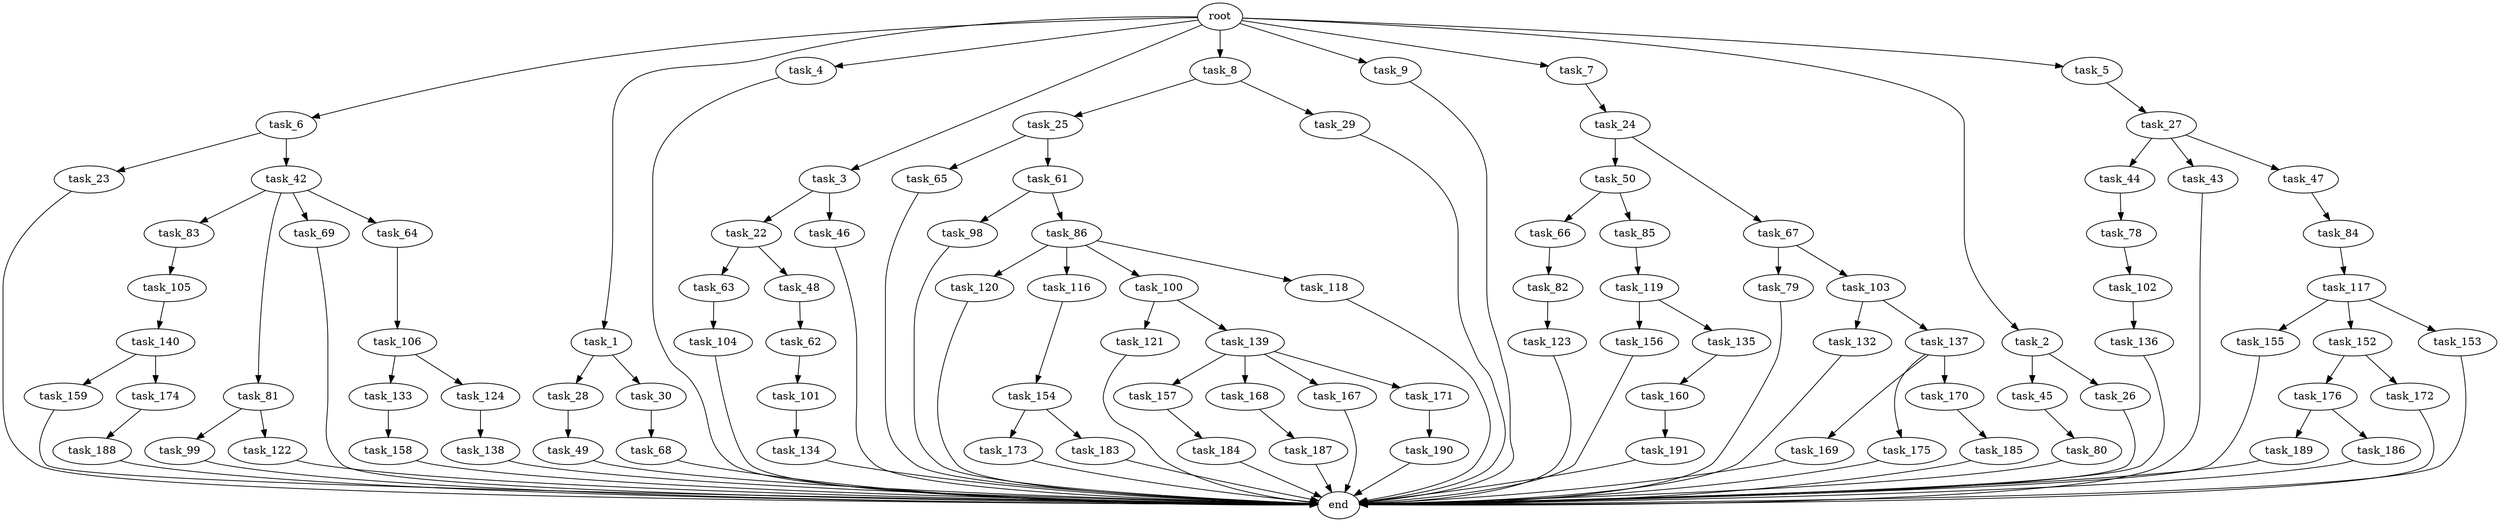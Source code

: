 digraph G {
  task_134 [size="137438953.472000"];
  task_6 [size="1.024000"];
  task_154 [size="309237645.312000"];
  task_169 [size="858993459.200000"];
  task_136 [size="137438953.472000"];
  task_45 [size="695784701.952000"];
  task_187 [size="137438953.472000"];
  task_123 [size="695784701.952000"];
  task_66 [size="77309411.328000"];
  task_1 [size="1.024000"];
  task_82 [size="858993459.200000"];
  task_159 [size="420906795.008000"];
  task_68 [size="137438953.472000"];
  task_119 [size="214748364.800000"];
  task_190 [size="137438953.472000"];
  task_65 [size="858993459.200000"];
  task_83 [size="420906795.008000"];
  root [size="0.000000"];
  task_63 [size="309237645.312000"];
  task_176 [size="34359738.368000"];
  task_4 [size="1.024000"];
  task_3 [size="1.024000"];
  task_98 [size="309237645.312000"];
  task_62 [size="34359738.368000"];
  task_189 [size="137438953.472000"];
  task_84 [size="695784701.952000"];
  task_101 [size="137438953.472000"];
  task_157 [size="549755813.888000"];
  task_8 [size="1.024000"];
  task_120 [size="214748364.800000"];
  task_9 [size="1.024000"];
  task_184 [size="214748364.800000"];
  task_27 [size="34359738.368000"];
  task_116 [size="214748364.800000"];
  task_133 [size="858993459.200000"];
  task_86 [size="309237645.312000"];
  task_80 [size="420906795.008000"];
  task_24 [size="77309411.328000"];
  task_49 [size="858993459.200000"];
  task_23 [size="858993459.200000"];
  task_44 [size="858993459.200000"];
  task_172 [size="34359738.368000"];
  task_168 [size="549755813.888000"];
  task_167 [size="549755813.888000"];
  task_100 [size="214748364.800000"];
  task_7 [size="1.024000"];
  task_188 [size="858993459.200000"];
  task_99 [size="214748364.800000"];
  task_25 [size="137438953.472000"];
  task_132 [size="420906795.008000"];
  task_155 [size="214748364.800000"];
  task_186 [size="137438953.472000"];
  task_28 [size="549755813.888000"];
  task_22 [size="34359738.368000"];
  task_137 [size="420906795.008000"];
  task_121 [size="34359738.368000"];
  task_175 [size="858993459.200000"];
  task_79 [size="858993459.200000"];
  task_2 [size="1.024000"];
  task_106 [size="77309411.328000"];
  task_105 [size="858993459.200000"];
  task_61 [size="858993459.200000"];
  task_118 [size="214748364.800000"];
  task_152 [size="214748364.800000"];
  task_42 [size="858993459.200000"];
  task_81 [size="420906795.008000"];
  task_50 [size="214748364.800000"];
  task_122 [size="214748364.800000"];
  task_43 [size="858993459.200000"];
  task_104 [size="420906795.008000"];
  task_158 [size="137438953.472000"];
  task_160 [size="77309411.328000"];
  task_174 [size="420906795.008000"];
  task_103 [size="858993459.200000"];
  task_78 [size="695784701.952000"];
  task_46 [size="34359738.368000"];
  task_26 [size="695784701.952000"];
  task_30 [size="549755813.888000"];
  task_156 [size="137438953.472000"];
  task_67 [size="214748364.800000"];
  task_48 [size="309237645.312000"];
  task_173 [size="137438953.472000"];
  task_135 [size="137438953.472000"];
  task_191 [size="34359738.368000"];
  task_85 [size="77309411.328000"];
  task_185 [size="137438953.472000"];
  task_29 [size="137438953.472000"];
  task_102 [size="309237645.312000"];
  task_183 [size="137438953.472000"];
  task_153 [size="214748364.800000"];
  task_139 [size="34359738.368000"];
  task_117 [size="77309411.328000"];
  task_47 [size="858993459.200000"];
  task_69 [size="420906795.008000"];
  task_140 [size="309237645.312000"];
  end [size="0.000000"];
  task_5 [size="1.024000"];
  task_170 [size="858993459.200000"];
  task_124 [size="858993459.200000"];
  task_138 [size="420906795.008000"];
  task_171 [size="549755813.888000"];
  task_64 [size="420906795.008000"];

  task_134 -> end [size="1.000000"];
  task_6 -> task_42 [size="838860800.000000"];
  task_6 -> task_23 [size="838860800.000000"];
  task_154 -> task_173 [size="134217728.000000"];
  task_154 -> task_183 [size="134217728.000000"];
  task_169 -> end [size="1.000000"];
  task_136 -> end [size="1.000000"];
  task_45 -> task_80 [size="411041792.000000"];
  task_187 -> end [size="1.000000"];
  task_123 -> end [size="1.000000"];
  task_66 -> task_82 [size="838860800.000000"];
  task_1 -> task_30 [size="536870912.000000"];
  task_1 -> task_28 [size="536870912.000000"];
  task_82 -> task_123 [size="679477248.000000"];
  task_159 -> end [size="1.000000"];
  task_68 -> end [size="1.000000"];
  task_119 -> task_156 [size="134217728.000000"];
  task_119 -> task_135 [size="134217728.000000"];
  task_190 -> end [size="1.000000"];
  task_65 -> end [size="1.000000"];
  task_83 -> task_105 [size="838860800.000000"];
  root -> task_2 [size="1.000000"];
  root -> task_6 [size="1.000000"];
  root -> task_7 [size="1.000000"];
  root -> task_4 [size="1.000000"];
  root -> task_3 [size="1.000000"];
  root -> task_5 [size="1.000000"];
  root -> task_1 [size="1.000000"];
  root -> task_8 [size="1.000000"];
  root -> task_9 [size="1.000000"];
  task_63 -> task_104 [size="411041792.000000"];
  task_176 -> task_186 [size="134217728.000000"];
  task_176 -> task_189 [size="134217728.000000"];
  task_4 -> end [size="1.000000"];
  task_3 -> task_22 [size="33554432.000000"];
  task_3 -> task_46 [size="33554432.000000"];
  task_98 -> end [size="1.000000"];
  task_62 -> task_101 [size="134217728.000000"];
  task_189 -> end [size="1.000000"];
  task_84 -> task_117 [size="75497472.000000"];
  task_101 -> task_134 [size="134217728.000000"];
  task_157 -> task_184 [size="209715200.000000"];
  task_8 -> task_29 [size="134217728.000000"];
  task_8 -> task_25 [size="134217728.000000"];
  task_120 -> end [size="1.000000"];
  task_9 -> end [size="1.000000"];
  task_184 -> end [size="1.000000"];
  task_27 -> task_43 [size="838860800.000000"];
  task_27 -> task_44 [size="838860800.000000"];
  task_27 -> task_47 [size="838860800.000000"];
  task_116 -> task_154 [size="301989888.000000"];
  task_133 -> task_158 [size="134217728.000000"];
  task_86 -> task_100 [size="209715200.000000"];
  task_86 -> task_116 [size="209715200.000000"];
  task_86 -> task_120 [size="209715200.000000"];
  task_86 -> task_118 [size="209715200.000000"];
  task_80 -> end [size="1.000000"];
  task_24 -> task_67 [size="209715200.000000"];
  task_24 -> task_50 [size="209715200.000000"];
  task_49 -> end [size="1.000000"];
  task_23 -> end [size="1.000000"];
  task_44 -> task_78 [size="679477248.000000"];
  task_172 -> end [size="1.000000"];
  task_168 -> task_187 [size="134217728.000000"];
  task_167 -> end [size="1.000000"];
  task_100 -> task_121 [size="33554432.000000"];
  task_100 -> task_139 [size="33554432.000000"];
  task_7 -> task_24 [size="75497472.000000"];
  task_188 -> end [size="1.000000"];
  task_99 -> end [size="1.000000"];
  task_25 -> task_65 [size="838860800.000000"];
  task_25 -> task_61 [size="838860800.000000"];
  task_132 -> end [size="1.000000"];
  task_155 -> end [size="1.000000"];
  task_186 -> end [size="1.000000"];
  task_28 -> task_49 [size="838860800.000000"];
  task_22 -> task_48 [size="301989888.000000"];
  task_22 -> task_63 [size="301989888.000000"];
  task_137 -> task_170 [size="838860800.000000"];
  task_137 -> task_169 [size="838860800.000000"];
  task_137 -> task_175 [size="838860800.000000"];
  task_121 -> end [size="1.000000"];
  task_175 -> end [size="1.000000"];
  task_79 -> end [size="1.000000"];
  task_2 -> task_26 [size="679477248.000000"];
  task_2 -> task_45 [size="679477248.000000"];
  task_106 -> task_124 [size="838860800.000000"];
  task_106 -> task_133 [size="838860800.000000"];
  task_105 -> task_140 [size="301989888.000000"];
  task_61 -> task_86 [size="301989888.000000"];
  task_61 -> task_98 [size="301989888.000000"];
  task_118 -> end [size="1.000000"];
  task_152 -> task_176 [size="33554432.000000"];
  task_152 -> task_172 [size="33554432.000000"];
  task_42 -> task_81 [size="411041792.000000"];
  task_42 -> task_64 [size="411041792.000000"];
  task_42 -> task_69 [size="411041792.000000"];
  task_42 -> task_83 [size="411041792.000000"];
  task_81 -> task_99 [size="209715200.000000"];
  task_81 -> task_122 [size="209715200.000000"];
  task_50 -> task_66 [size="75497472.000000"];
  task_50 -> task_85 [size="75497472.000000"];
  task_122 -> end [size="1.000000"];
  task_43 -> end [size="1.000000"];
  task_104 -> end [size="1.000000"];
  task_158 -> end [size="1.000000"];
  task_160 -> task_191 [size="33554432.000000"];
  task_174 -> task_188 [size="838860800.000000"];
  task_103 -> task_132 [size="411041792.000000"];
  task_103 -> task_137 [size="411041792.000000"];
  task_78 -> task_102 [size="301989888.000000"];
  task_46 -> end [size="1.000000"];
  task_26 -> end [size="1.000000"];
  task_30 -> task_68 [size="134217728.000000"];
  task_156 -> end [size="1.000000"];
  task_67 -> task_103 [size="838860800.000000"];
  task_67 -> task_79 [size="838860800.000000"];
  task_48 -> task_62 [size="33554432.000000"];
  task_173 -> end [size="1.000000"];
  task_135 -> task_160 [size="75497472.000000"];
  task_191 -> end [size="1.000000"];
  task_85 -> task_119 [size="209715200.000000"];
  task_185 -> end [size="1.000000"];
  task_29 -> end [size="1.000000"];
  task_102 -> task_136 [size="134217728.000000"];
  task_183 -> end [size="1.000000"];
  task_153 -> end [size="1.000000"];
  task_139 -> task_168 [size="536870912.000000"];
  task_139 -> task_167 [size="536870912.000000"];
  task_139 -> task_171 [size="536870912.000000"];
  task_139 -> task_157 [size="536870912.000000"];
  task_117 -> task_152 [size="209715200.000000"];
  task_117 -> task_153 [size="209715200.000000"];
  task_117 -> task_155 [size="209715200.000000"];
  task_47 -> task_84 [size="679477248.000000"];
  task_69 -> end [size="1.000000"];
  task_140 -> task_174 [size="411041792.000000"];
  task_140 -> task_159 [size="411041792.000000"];
  task_5 -> task_27 [size="33554432.000000"];
  task_170 -> task_185 [size="134217728.000000"];
  task_124 -> task_138 [size="411041792.000000"];
  task_138 -> end [size="1.000000"];
  task_171 -> task_190 [size="134217728.000000"];
  task_64 -> task_106 [size="75497472.000000"];
}
